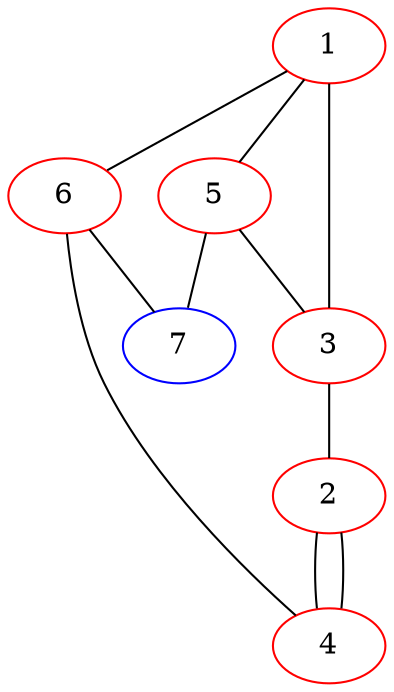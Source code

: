 graph {
  1 -- 6;
  1 -- 5;
  1 -- 3 [weight=3];
  3 -- 2 [weight=3];
  2 -- 4;
  2 -- 4;
  5 -- 3;
  6 -- 4;
  6 -- 7;
  5 -- 7;

  {
    rank="same";
    6;
    5;

  }

  1 [color="red"];
  2 [color="red"];
  3 [color="red"];
  4 [color="red"];
  5 [color="red"];
  6 [color="red"];
  7 [color="blue"];

}
